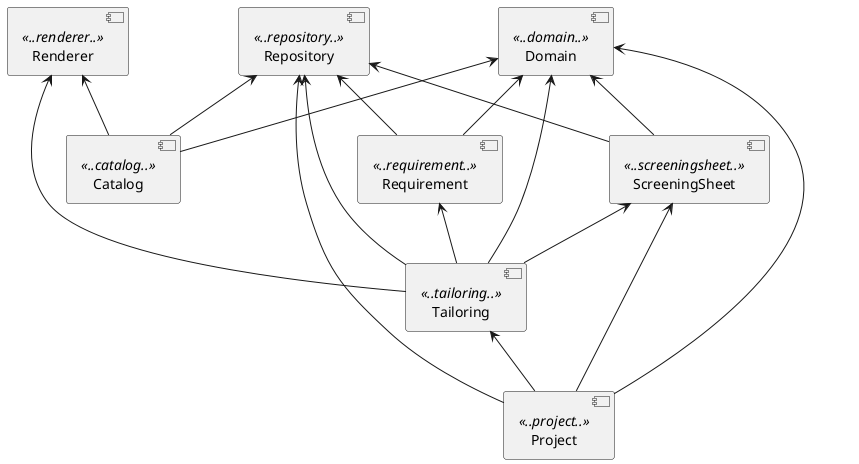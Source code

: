 @startuml

skinparam componentStyle uml2
'skinparam component {
'  BorderColor #grey
'  BackgroundColor #white
'}

[Domain] <<..domain..>>
[Renderer] <<..renderer..>>
[Repository] <<..repository..>>

[Requirement] <<..requirement..>>
[Domain] <-- [Requirement]
[Repository] <-- [Requirement]

[ScreeningSheet] <<..screeningsheet..>>
[Domain] <-- [ScreeningSheet]
[Repository] <-- [ScreeningSheet]

[Tailoring] <<..tailoring..>>
[Domain] <-- [Tailoring]
[Repository] <-- [Tailoring]
[Renderer] <-- [Tailoring]
[ScreeningSheet] <-- [Tailoring]
[Requirement] <-- [Tailoring]

[Project] <<..project..>>
[Domain] <-- [Project]
[Repository]  <- [Project]
[ScreeningSheet] <-- [Project]
[Tailoring] <-- [Project]

[Catalog] <<..catalog..>>
[Domain] <-- [Catalog]
[Repository] <-- [Catalog]
[Renderer] <-- [Catalog]

@enduml
